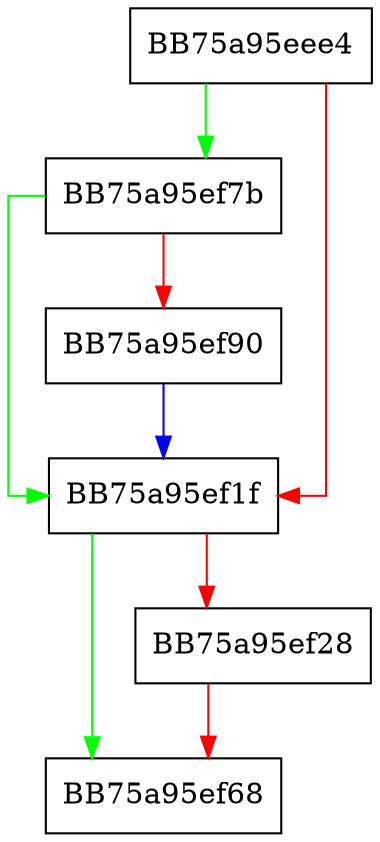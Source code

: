 digraph register_timer_callback {
  node [shape="box"];
  graph [splines=ortho];
  BB75a95eee4 -> BB75a95ef7b [color="green"];
  BB75a95eee4 -> BB75a95ef1f [color="red"];
  BB75a95ef1f -> BB75a95ef68 [color="green"];
  BB75a95ef1f -> BB75a95ef28 [color="red"];
  BB75a95ef28 -> BB75a95ef68 [color="red"];
  BB75a95ef7b -> BB75a95ef1f [color="green"];
  BB75a95ef7b -> BB75a95ef90 [color="red"];
  BB75a95ef90 -> BB75a95ef1f [color="blue"];
}